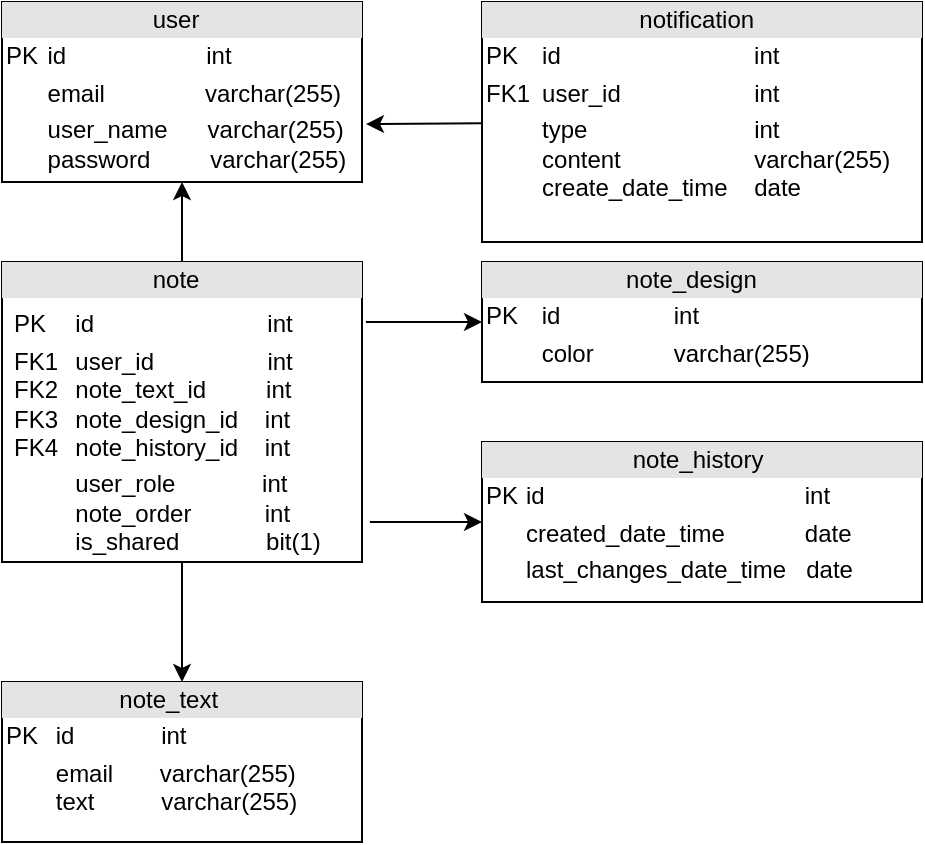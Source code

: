 <mxfile version="15.8.7" type="device"><diagram id="V52YWEbpG6qGyO1YtNYC" name="Page-1"><mxGraphModel dx="1422" dy="865" grid="1" gridSize="10" guides="1" tooltips="1" connect="1" arrows="1" fold="1" page="1" pageScale="1" pageWidth="850" pageHeight="1100" math="0" shadow="0"><root><mxCell id="0"/><mxCell id="1" parent="0"/><mxCell id="VDQVqkqgjW1_UYU7yPh9-1" value="&lt;div style=&quot;box-sizing: border-box ; width: 100% ; background: #e4e4e4 ; padding: 2px&quot;&gt;&amp;nbsp; &amp;nbsp; &amp;nbsp; &amp;nbsp; &amp;nbsp; &amp;nbsp; &amp;nbsp; &amp;nbsp; &amp;nbsp; &amp;nbsp; &amp;nbsp; user&lt;/div&gt;&lt;table style=&quot;width: 100% ; font-size: 1em&quot; cellpadding=&quot;2&quot; cellspacing=&quot;0&quot;&gt;&lt;tbody&gt;&lt;tr&gt;&lt;td&gt;PK&lt;/td&gt;&lt;td&gt;id&lt;span&gt;&amp;nbsp; &amp;nbsp; &amp;nbsp; &amp;nbsp; &amp;nbsp; &amp;nbsp; &amp;nbsp; &amp;nbsp; &amp;nbsp; &amp;nbsp; &amp;nbsp;&lt;/span&gt;&lt;span&gt;&lt;/span&gt;&lt;span&gt;&lt;/span&gt;int&lt;/td&gt;&lt;/tr&gt;&lt;tr&gt;&lt;td&gt;&lt;br&gt;&lt;/td&gt;&lt;td&gt;email&lt;span&gt;&#9;&lt;/span&gt;&amp;nbsp; &amp;nbsp; &amp;nbsp; &amp;nbsp; &amp;nbsp; &amp;nbsp; &amp;nbsp; varchar(255)&lt;span&gt;&lt;/span&gt;&lt;span&gt;&lt;/span&gt;&lt;/td&gt;&lt;/tr&gt;&lt;tr&gt;&lt;td&gt;&lt;/td&gt;&lt;td&gt;user_name&amp;nbsp; &amp;nbsp; &amp;nbsp; varchar(255)&lt;br&gt;password&amp;nbsp; &amp;nbsp; &amp;nbsp; &amp;nbsp; &amp;nbsp;varchar(255)&lt;br&gt;&lt;/td&gt;&lt;/tr&gt;&lt;/tbody&gt;&lt;/table&gt;" style="verticalAlign=top;align=left;overflow=fill;html=1;" vertex="1" parent="1"><mxGeometry x="130" y="180" width="180" height="90" as="geometry"/></mxCell><mxCell id="VDQVqkqgjW1_UYU7yPh9-3" style="rounded=0;orthogonalLoop=1;jettySize=auto;html=1;entryX=1.011;entryY=0.678;entryDx=0;entryDy=0;entryPerimeter=0;" edge="1" parent="1" source="VDQVqkqgjW1_UYU7yPh9-2" target="VDQVqkqgjW1_UYU7yPh9-1"><mxGeometry relative="1" as="geometry"/></mxCell><mxCell id="VDQVqkqgjW1_UYU7yPh9-2" value="&lt;div style=&quot;box-sizing: border-box ; width: 100% ; background: #e4e4e4 ; padding: 2px&quot;&gt;&amp;nbsp; &amp;nbsp; &amp;nbsp; &amp;nbsp; &amp;nbsp; &amp;nbsp; &amp;nbsp; &amp;nbsp; &amp;nbsp; &amp;nbsp; &amp;nbsp; &amp;nbsp;notification&lt;/div&gt;&lt;table style=&quot;width: 100% ; font-size: 1em&quot; cellpadding=&quot;2&quot; cellspacing=&quot;0&quot;&gt;&lt;tbody&gt;&lt;tr&gt;&lt;td&gt;PK&lt;/td&gt;&lt;td&gt;id&amp;nbsp; &amp;nbsp; &amp;nbsp; &amp;nbsp; &amp;nbsp; &amp;nbsp; &amp;nbsp; &amp;nbsp; &amp;nbsp; &amp;nbsp; &amp;nbsp; &amp;nbsp; &amp;nbsp; &amp;nbsp; &amp;nbsp;int&lt;/td&gt;&lt;/tr&gt;&lt;tr&gt;&lt;td&gt;FK1&lt;/td&gt;&lt;td&gt;user_id&amp;nbsp; &amp;nbsp; &amp;nbsp; &amp;nbsp; &amp;nbsp; &amp;nbsp; &amp;nbsp; &amp;nbsp; &amp;nbsp; &amp;nbsp; int&lt;br&gt;&lt;/td&gt;&lt;/tr&gt;&lt;tr&gt;&lt;td&gt;&lt;br&gt;&lt;/td&gt;&lt;td&gt;type&amp;nbsp; &amp;nbsp; &amp;nbsp; &amp;nbsp; &amp;nbsp; &amp;nbsp; &amp;nbsp; &amp;nbsp; &amp;nbsp; &amp;nbsp; &amp;nbsp; &amp;nbsp; &amp;nbsp;int&lt;br&gt;content&amp;nbsp; &amp;nbsp; &amp;nbsp; &amp;nbsp; &amp;nbsp; &amp;nbsp; &amp;nbsp; &amp;nbsp; &amp;nbsp; &amp;nbsp; varchar(255)&lt;br&gt;create_date_time&amp;nbsp; &amp;nbsp; date&lt;br&gt;&lt;br&gt;&lt;/td&gt;&lt;/tr&gt;&lt;/tbody&gt;&lt;/table&gt;" style="verticalAlign=top;align=left;overflow=fill;html=1;" vertex="1" parent="1"><mxGeometry x="370" y="180" width="220" height="120" as="geometry"/></mxCell><mxCell id="VDQVqkqgjW1_UYU7yPh9-7" style="edgeStyle=none;rounded=0;orthogonalLoop=1;jettySize=auto;html=1;entryX=0.5;entryY=1;entryDx=0;entryDy=0;" edge="1" parent="1" source="VDQVqkqgjW1_UYU7yPh9-6" target="VDQVqkqgjW1_UYU7yPh9-1"><mxGeometry relative="1" as="geometry"/></mxCell><mxCell id="VDQVqkqgjW1_UYU7yPh9-10" style="edgeStyle=none;rounded=0;orthogonalLoop=1;jettySize=auto;html=1;entryX=0.5;entryY=0;entryDx=0;entryDy=0;" edge="1" parent="1" source="VDQVqkqgjW1_UYU7yPh9-6" target="VDQVqkqgjW1_UYU7yPh9-8"><mxGeometry relative="1" as="geometry"/></mxCell><mxCell id="VDQVqkqgjW1_UYU7yPh9-12" style="edgeStyle=none;rounded=0;orthogonalLoop=1;jettySize=auto;html=1;entryX=0;entryY=0.5;entryDx=0;entryDy=0;exitX=1.011;exitY=0.2;exitDx=0;exitDy=0;exitPerimeter=0;" edge="1" parent="1" source="VDQVqkqgjW1_UYU7yPh9-6" target="VDQVqkqgjW1_UYU7yPh9-11"><mxGeometry relative="1" as="geometry"/></mxCell><mxCell id="VDQVqkqgjW1_UYU7yPh9-16" value="" style="edgeStyle=none;rounded=0;orthogonalLoop=1;jettySize=auto;html=1;exitX=1.022;exitY=0.867;exitDx=0;exitDy=0;exitPerimeter=0;" edge="1" parent="1" source="VDQVqkqgjW1_UYU7yPh9-6" target="VDQVqkqgjW1_UYU7yPh9-13"><mxGeometry relative="1" as="geometry"/></mxCell><mxCell id="VDQVqkqgjW1_UYU7yPh9-6" value="&lt;div style=&quot;box-sizing: border-box ; width: 100% ; background: #e4e4e4 ; padding: 2px&quot;&gt;&amp;nbsp; &amp;nbsp; &amp;nbsp; &amp;nbsp; &amp;nbsp; &amp;nbsp; &amp;nbsp; &amp;nbsp; &amp;nbsp; &amp;nbsp; &amp;nbsp; note&lt;/div&gt;&lt;table style=&quot;width: 100% ; font-size: 1em&quot; cellpadding=&quot;2&quot; cellspacing=&quot;0&quot;&gt;&lt;tbody&gt;&lt;tr&gt;&lt;td&gt;&lt;table cellpadding=&quot;2&quot; cellspacing=&quot;0&quot; style=&quot;font-size: 1em ; width: 180px&quot;&gt;&lt;tbody&gt;&lt;tr&gt;&lt;td&gt;&lt;table cellpadding=&quot;2&quot; cellspacing=&quot;0&quot; style=&quot;font-size: 1em ; width: 180px&quot;&gt;&lt;tbody&gt;&lt;tr&gt;&lt;td&gt;PK&lt;/td&gt;&lt;td&gt;id&amp;nbsp; &amp;nbsp; &amp;nbsp; &amp;nbsp; &amp;nbsp; &amp;nbsp; &amp;nbsp; &amp;nbsp; &amp;nbsp; &amp;nbsp; &amp;nbsp; &amp;nbsp; &amp;nbsp; int&lt;/td&gt;&lt;/tr&gt;&lt;tr&gt;&lt;td&gt;FK1&lt;br&gt;FK2&lt;br&gt;FK3&lt;br&gt;FK4&lt;br&gt;&lt;/td&gt;&lt;td&gt;user_id&amp;nbsp; &amp;nbsp; &amp;nbsp; &amp;nbsp; &amp;nbsp; &amp;nbsp; &amp;nbsp; &amp;nbsp; &amp;nbsp;int&lt;br&gt;note_text_id&amp;nbsp; &amp;nbsp; &amp;nbsp; &amp;nbsp; &amp;nbsp;int&lt;br&gt;note_design_id&amp;nbsp; &amp;nbsp; int&lt;br&gt;note_history_id&amp;nbsp; &amp;nbsp; int&lt;/td&gt;&lt;/tr&gt;&lt;tr&gt;&lt;td&gt;&lt;/td&gt;&lt;td&gt;user_role&amp;nbsp; &amp;nbsp; &amp;nbsp; &amp;nbsp; &amp;nbsp; &amp;nbsp; &amp;nbsp;int&lt;br&gt;note_order&amp;nbsp; &amp;nbsp; &amp;nbsp; &amp;nbsp; &amp;nbsp; &amp;nbsp;int&lt;br&gt;is_shared&amp;nbsp; &amp;nbsp; &amp;nbsp; &amp;nbsp; &amp;nbsp; &amp;nbsp; &amp;nbsp;bit(1)&lt;/td&gt;&lt;/tr&gt;&lt;/tbody&gt;&lt;/table&gt;&lt;/td&gt;&lt;td&gt;&lt;/td&gt;&lt;/tr&gt;&lt;/tbody&gt;&lt;/table&gt;&lt;/td&gt;&lt;td&gt;&lt;/td&gt;&lt;/tr&gt;&lt;/tbody&gt;&lt;/table&gt;" style="verticalAlign=top;align=left;overflow=fill;html=1;" vertex="1" parent="1"><mxGeometry x="130" y="310" width="180" height="150" as="geometry"/></mxCell><mxCell id="VDQVqkqgjW1_UYU7yPh9-8" value="&lt;div style=&quot;box-sizing: border-box ; width: 100% ; background: #e4e4e4 ; padding: 2px&quot;&gt;&amp;nbsp; &amp;nbsp; &amp;nbsp; &amp;nbsp; &amp;nbsp; &amp;nbsp; &amp;nbsp; &amp;nbsp; &amp;nbsp;note_text&lt;/div&gt;&lt;table style=&quot;width: 100% ; font-size: 1em&quot; cellpadding=&quot;2&quot; cellspacing=&quot;0&quot;&gt;&lt;tbody&gt;&lt;tr&gt;&lt;td&gt;PK&lt;/td&gt;&lt;td&gt;id&amp;nbsp; &amp;nbsp; &amp;nbsp; &amp;nbsp; &amp;nbsp; &amp;nbsp; &amp;nbsp;int&lt;/td&gt;&lt;/tr&gt;&lt;tr&gt;&lt;td&gt;&lt;br&gt;&lt;/td&gt;&lt;td&gt;email&amp;nbsp; &amp;nbsp; &amp;nbsp; &amp;nbsp;varchar(255)&lt;br&gt;text&amp;nbsp; &amp;nbsp; &amp;nbsp; &amp;nbsp; &amp;nbsp; varchar(255)&lt;/td&gt;&lt;/tr&gt;&lt;tr&gt;&lt;td&gt;&lt;br&gt;&lt;/td&gt;&lt;td&gt;&lt;/td&gt;&lt;/tr&gt;&lt;/tbody&gt;&lt;/table&gt;" style="verticalAlign=top;align=left;overflow=fill;html=1;" vertex="1" parent="1"><mxGeometry x="130" y="520" width="180" height="80" as="geometry"/></mxCell><mxCell id="VDQVqkqgjW1_UYU7yPh9-11" value="&lt;div style=&quot;box-sizing: border-box ; width: 100% ; background: #e4e4e4 ; padding: 2px&quot;&gt;&amp;nbsp; &amp;nbsp; &amp;nbsp; &amp;nbsp; &amp;nbsp; &amp;nbsp; &amp;nbsp; &amp;nbsp; &amp;nbsp; &amp;nbsp; &amp;nbsp;note_design&lt;/div&gt;&lt;table style=&quot;width: 100% ; font-size: 1em&quot; cellpadding=&quot;2&quot; cellspacing=&quot;0&quot;&gt;&lt;tbody&gt;&lt;tr&gt;&lt;td&gt;PK&lt;/td&gt;&lt;td&gt;id&amp;nbsp; &amp;nbsp; &amp;nbsp; &amp;nbsp; &amp;nbsp; &amp;nbsp; &amp;nbsp; &amp;nbsp; &amp;nbsp;int&lt;/td&gt;&lt;/tr&gt;&lt;tr&gt;&lt;td&gt;&lt;br&gt;&lt;/td&gt;&lt;td&gt;color&amp;nbsp; &amp;nbsp; &amp;nbsp; &amp;nbsp; &amp;nbsp; &amp;nbsp; varchar(255)&lt;/td&gt;&lt;/tr&gt;&lt;tr&gt;&lt;td&gt;&lt;/td&gt;&lt;td&gt;&lt;br&gt;&lt;/td&gt;&lt;/tr&gt;&lt;/tbody&gt;&lt;/table&gt;" style="verticalAlign=top;align=left;overflow=fill;html=1;" vertex="1" parent="1"><mxGeometry x="370" y="310" width="220" height="60" as="geometry"/></mxCell><mxCell id="VDQVqkqgjW1_UYU7yPh9-13" value="&lt;div style=&quot;box-sizing: border-box ; width: 100% ; background: #e4e4e4 ; padding: 2px&quot;&gt;&amp;nbsp; &amp;nbsp; &amp;nbsp; &amp;nbsp; &amp;nbsp; &amp;nbsp; &amp;nbsp; &amp;nbsp; &amp;nbsp; &amp;nbsp; &amp;nbsp; note_history&lt;/div&gt;&lt;table style=&quot;width: 100% ; font-size: 1em&quot; cellpadding=&quot;2&quot; cellspacing=&quot;0&quot;&gt;&lt;tbody&gt;&lt;tr&gt;&lt;td&gt;PK&lt;/td&gt;&lt;td&gt;id&amp;nbsp; &amp;nbsp; &amp;nbsp; &amp;nbsp; &amp;nbsp; &amp;nbsp; &amp;nbsp; &amp;nbsp; &amp;nbsp; &amp;nbsp; &amp;nbsp; &amp;nbsp; &amp;nbsp; &amp;nbsp; &amp;nbsp; &amp;nbsp; &amp;nbsp; &amp;nbsp; &amp;nbsp; &amp;nbsp;int&lt;/td&gt;&lt;/tr&gt;&lt;tr&gt;&lt;td&gt;&lt;br&gt;&lt;/td&gt;&lt;td&gt;created_date_time&amp;nbsp; &amp;nbsp; &amp;nbsp; &amp;nbsp; &amp;nbsp; &amp;nbsp; date&lt;/td&gt;&lt;/tr&gt;&lt;tr&gt;&lt;td&gt;&lt;/td&gt;&lt;td&gt;last_changes_date_time&amp;nbsp; &amp;nbsp;date&amp;nbsp; &amp;nbsp; &amp;nbsp; &amp;nbsp; &amp;nbsp; &amp;nbsp; &amp;nbsp; &amp;nbsp;&lt;br&gt;&lt;/td&gt;&lt;/tr&gt;&lt;/tbody&gt;&lt;/table&gt;" style="verticalAlign=top;align=left;overflow=fill;html=1;" vertex="1" parent="1"><mxGeometry x="370" y="400" width="220" height="80" as="geometry"/></mxCell></root></mxGraphModel></diagram></mxfile>